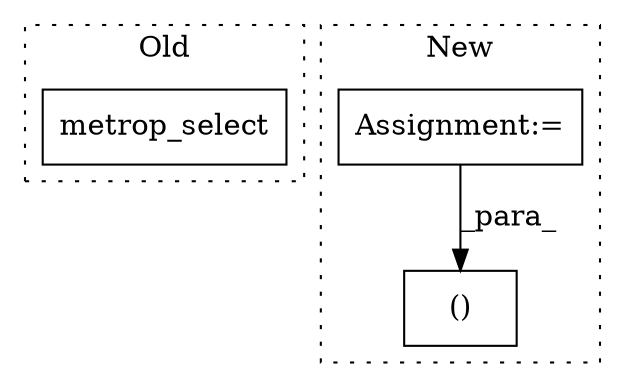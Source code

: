 digraph G {
subgraph cluster0 {
1 [label="metrop_select" a="32" s="6759,6812" l="14,1" shape="box"];
label = "Old";
style="dotted";
}
subgraph cluster1 {
2 [label="()" a="106" s="7100" l="27" shape="box"];
3 [label="Assignment:=" a="7" s="6802" l="8" shape="box"];
label = "New";
style="dotted";
}
3 -> 2 [label="_para_"];
}